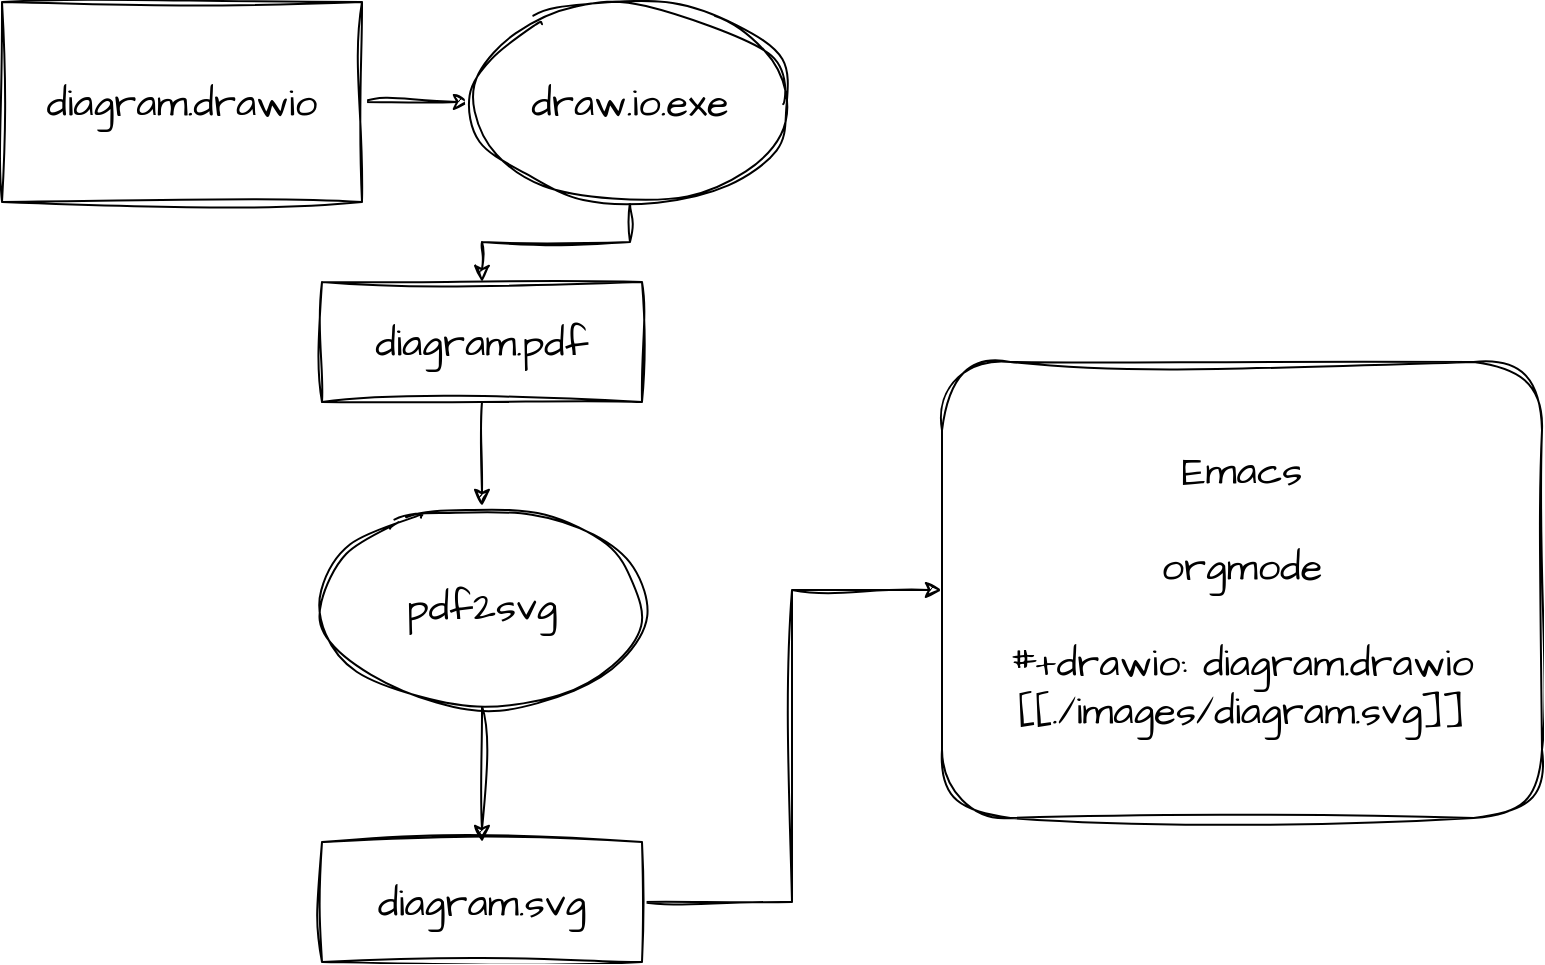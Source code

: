<mxfile version="22.0.3" type="device" pages="2">
  <diagram name="Page-1" id="msv3KL9XtUimXSDXFDJa">
    <mxGraphModel dx="2300" dy="1199" grid="1" gridSize="10" guides="1" tooltips="1" connect="1" arrows="1" fold="1" page="1" pageScale="1" pageWidth="827" pageHeight="583" math="0" shadow="0">
      <root>
        <mxCell id="0" />
        <mxCell id="1" parent="0" />
        <mxCell id="SlRn_WwHkfLtaekDXYRm-5" style="edgeStyle=orthogonalEdgeStyle;rounded=0;sketch=1;hachureGap=4;jiggle=2;curveFitting=1;orthogonalLoop=1;jettySize=auto;html=1;fontFamily=Architects Daughter;fontSource=https%3A%2F%2Ffonts.googleapis.com%2Fcss%3Ffamily%3DArchitects%2BDaughter;fontSize=16;" parent="1" source="SlRn_WwHkfLtaekDXYRm-1" target="SlRn_WwHkfLtaekDXYRm-2" edge="1">
          <mxGeometry relative="1" as="geometry" />
        </mxCell>
        <mxCell id="SlRn_WwHkfLtaekDXYRm-1" value="diagram.drawio" style="rounded=0;whiteSpace=wrap;html=1;sketch=1;hachureGap=4;jiggle=2;curveFitting=1;fontFamily=Architects Daughter;fontSize=20;fontSource=https%3A%2F%2Ffonts.googleapis.com%2Fcss%3Ffamily%3DArchitects%2BDaughter;fontStyle=0" parent="1" vertex="1">
          <mxGeometry x="20" y="40" width="180" height="100" as="geometry" />
        </mxCell>
        <mxCell id="SlRn_WwHkfLtaekDXYRm-6" style="edgeStyle=orthogonalEdgeStyle;rounded=0;sketch=1;hachureGap=4;jiggle=2;curveFitting=1;orthogonalLoop=1;jettySize=auto;html=1;fontFamily=Architects Daughter;fontSource=https%3A%2F%2Ffonts.googleapis.com%2Fcss%3Ffamily%3DArchitects%2BDaughter;fontSize=16;entryX=0.5;entryY=0;entryDx=0;entryDy=0;" parent="1" source="SlRn_WwHkfLtaekDXYRm-2" target="u1JDbV6mxi52lQ1neKDx-1" edge="1">
          <mxGeometry relative="1" as="geometry">
            <mxPoint x="80" y="220" as="targetPoint" />
          </mxGeometry>
        </mxCell>
        <mxCell id="SlRn_WwHkfLtaekDXYRm-2" value="draw.io.exe" style="ellipse;whiteSpace=wrap;html=1;sketch=1;hachureGap=4;jiggle=2;curveFitting=1;fontFamily=Architects Daughter;fontSource=https%3A%2F%2Ffonts.googleapis.com%2Fcss%3Ffamily%3DArchitects%2BDaughter;fontSize=20;" parent="1" vertex="1">
          <mxGeometry x="254" y="40" width="160" height="100" as="geometry" />
        </mxCell>
        <mxCell id="SlRn_WwHkfLtaekDXYRm-8" style="edgeStyle=orthogonalEdgeStyle;rounded=0;sketch=1;hachureGap=4;jiggle=2;curveFitting=1;orthogonalLoop=1;jettySize=auto;html=1;fontFamily=Architects Daughter;fontSource=https%3A%2F%2Ffonts.googleapis.com%2Fcss%3Ffamily%3DArchitects%2BDaughter;fontSize=16;" parent="1" source="SlRn_WwHkfLtaekDXYRm-4" target="SlRn_WwHkfLtaekDXYRm-7" edge="1">
          <mxGeometry relative="1" as="geometry" />
        </mxCell>
        <mxCell id="SlRn_WwHkfLtaekDXYRm-4" value="pdf2svg" style="ellipse;whiteSpace=wrap;html=1;sketch=1;hachureGap=4;jiggle=2;curveFitting=1;fontFamily=Architects Daughter;fontSource=https%3A%2F%2Ffonts.googleapis.com%2Fcss%3Ffamily%3DArchitects%2BDaughter;fontSize=20;" parent="1" vertex="1">
          <mxGeometry x="180" y="292" width="160" height="100" as="geometry" />
        </mxCell>
        <mxCell id="SlRn_WwHkfLtaekDXYRm-10" style="edgeStyle=orthogonalEdgeStyle;rounded=0;sketch=1;hachureGap=4;jiggle=2;curveFitting=1;orthogonalLoop=1;jettySize=auto;html=1;entryX=0;entryY=0.5;entryDx=0;entryDy=0;fontFamily=Architects Daughter;fontSource=https%3A%2F%2Ffonts.googleapis.com%2Fcss%3Ffamily%3DArchitects%2BDaughter;fontSize=16;" parent="1" source="SlRn_WwHkfLtaekDXYRm-7" target="SlRn_WwHkfLtaekDXYRm-9" edge="1">
          <mxGeometry relative="1" as="geometry" />
        </mxCell>
        <mxCell id="SlRn_WwHkfLtaekDXYRm-7" value="diagram.svg" style="rounded=0;whiteSpace=wrap;html=1;sketch=1;hachureGap=4;jiggle=2;curveFitting=1;fontFamily=Architects Daughter;fontSize=20;fontSource=https%3A%2F%2Ffonts.googleapis.com%2Fcss%3Ffamily%3DArchitects%2BDaughter;fontStyle=0" parent="1" vertex="1">
          <mxGeometry x="180" y="460" width="160" height="60" as="geometry" />
        </mxCell>
        <mxCell id="SlRn_WwHkfLtaekDXYRm-9" value="Emacs&lt;br&gt;&lt;br&gt;orgmode&lt;br&gt;&lt;br&gt;#+drawio: diagram.drawio&lt;br&gt;[[./images/diagram.svg]]" style="rounded=1;whiteSpace=wrap;html=1;sketch=1;hachureGap=4;jiggle=2;curveFitting=1;fontFamily=Architects Daughter;fontSource=https%3A%2F%2Ffonts.googleapis.com%2Fcss%3Ffamily%3DArchitects%2BDaughter;fontSize=20;" parent="1" vertex="1">
          <mxGeometry x="490" y="220" width="300" height="228" as="geometry" />
        </mxCell>
        <mxCell id="u1JDbV6mxi52lQ1neKDx-2" style="edgeStyle=orthogonalEdgeStyle;rounded=0;sketch=1;hachureGap=4;jiggle=2;curveFitting=1;orthogonalLoop=1;jettySize=auto;html=1;entryX=0.5;entryY=0;entryDx=0;entryDy=0;fontFamily=Architects Daughter;fontSource=https%3A%2F%2Ffonts.googleapis.com%2Fcss%3Ffamily%3DArchitects%2BDaughter;fontSize=16;" edge="1" parent="1" source="u1JDbV6mxi52lQ1neKDx-1" target="SlRn_WwHkfLtaekDXYRm-4">
          <mxGeometry relative="1" as="geometry" />
        </mxCell>
        <mxCell id="u1JDbV6mxi52lQ1neKDx-1" value="diagram.pdf" style="rounded=0;whiteSpace=wrap;html=1;sketch=1;hachureGap=4;jiggle=2;curveFitting=1;fontFamily=Architects Daughter;fontSize=20;fontSource=https%3A%2F%2Ffonts.googleapis.com%2Fcss%3Ffamily%3DArchitects%2BDaughter;fontStyle=0" vertex="1" parent="1">
          <mxGeometry x="180" y="180" width="160" height="60" as="geometry" />
        </mxCell>
      </root>
    </mxGraphModel>
  </diagram>
  <diagram id="QJ38TjwHdygvglSyfwmH" name="Page-2">
    <mxGraphModel dx="2300" dy="1199" grid="1" gridSize="10" guides="1" tooltips="1" connect="1" arrows="1" fold="1" page="1" pageScale="1" pageWidth="827" pageHeight="583" math="0" shadow="0">
      <root>
        <mxCell id="0" />
        <mxCell id="1" parent="0" />
        <mxCell id="KVLrHX9GkNbNuCH4x7Ym-2" style="edgeStyle=orthogonalEdgeStyle;rounded=0;sketch=1;hachureGap=4;jiggle=2;curveFitting=1;orthogonalLoop=1;jettySize=auto;html=1;fontFamily=Architects Daughter;fontSource=https%3A%2F%2Ffonts.googleapis.com%2Fcss%3Ffamily%3DArchitects%2BDaughter;fontSize=16;exitX=1;exitY=0.5;exitDx=0;exitDy=0;" edge="1" parent="1" source="0PqRXt8_KsxW1oin-FXE-4" target="KVLrHX9GkNbNuCH4x7Ym-1">
          <mxGeometry relative="1" as="geometry" />
        </mxCell>
        <mxCell id="0PqRXt8_KsxW1oin-FXE-4" value="draw.io.exe" style="ellipse;whiteSpace=wrap;html=1;sketch=1;hachureGap=4;jiggle=2;curveFitting=1;fontFamily=Architects Daughter;fontSource=https%3A%2F%2Ffonts.googleapis.com%2Fcss%3Ffamily%3DArchitects%2BDaughter;fontSize=20;" parent="1" vertex="1">
          <mxGeometry x="430" y="340" width="160" height="100" as="geometry" />
        </mxCell>
        <mxCell id="0PqRXt8_KsxW1oin-FXE-10" style="edgeStyle=orthogonalEdgeStyle;rounded=0;sketch=1;hachureGap=4;jiggle=2;curveFitting=1;orthogonalLoop=1;jettySize=auto;html=1;entryX=0;entryY=0.5;entryDx=0;entryDy=0;fontFamily=Architects Daughter;fontSource=https%3A%2F%2Ffonts.googleapis.com%2Fcss%3Ffamily%3DArchitects%2BDaughter;fontSize=16;" parent="1" source="0PqRXt8_KsxW1oin-FXE-9" target="0PqRXt8_KsxW1oin-FXE-4" edge="1">
          <mxGeometry relative="1" as="geometry" />
        </mxCell>
        <mxCell id="0PqRXt8_KsxW1oin-FXE-9" value="Emacs&lt;br&gt;&lt;br&gt;orgmode&lt;br&gt;&lt;br&gt;#+drawio: diagram.drawio&lt;br style=&quot;border-color: var(--border-color);&quot;&gt;[[./images/diagram.svg]]" style="rounded=1;whiteSpace=wrap;html=1;sketch=1;hachureGap=4;jiggle=2;curveFitting=1;fontFamily=Architects Daughter;fontSource=https%3A%2F%2Ffonts.googleapis.com%2Fcss%3Ffamily%3DArchitects%2BDaughter;fontSize=20;" parent="1" vertex="1">
          <mxGeometry x="40" y="120" width="290" height="208" as="geometry" />
        </mxCell>
        <mxCell id="KVLrHX9GkNbNuCH4x7Ym-1" value="diagram.drawio" style="rounded=0;whiteSpace=wrap;html=1;sketch=1;hachureGap=4;jiggle=2;curveFitting=1;fontFamily=Architects Daughter;fontSize=20;fontSource=https%3A%2F%2Ffonts.googleapis.com%2Fcss%3Ffamily%3DArchitects%2BDaughter;fontStyle=0" vertex="1" parent="1">
          <mxGeometry x="600" y="120" width="180" height="100" as="geometry" />
        </mxCell>
      </root>
    </mxGraphModel>
  </diagram>
</mxfile>
